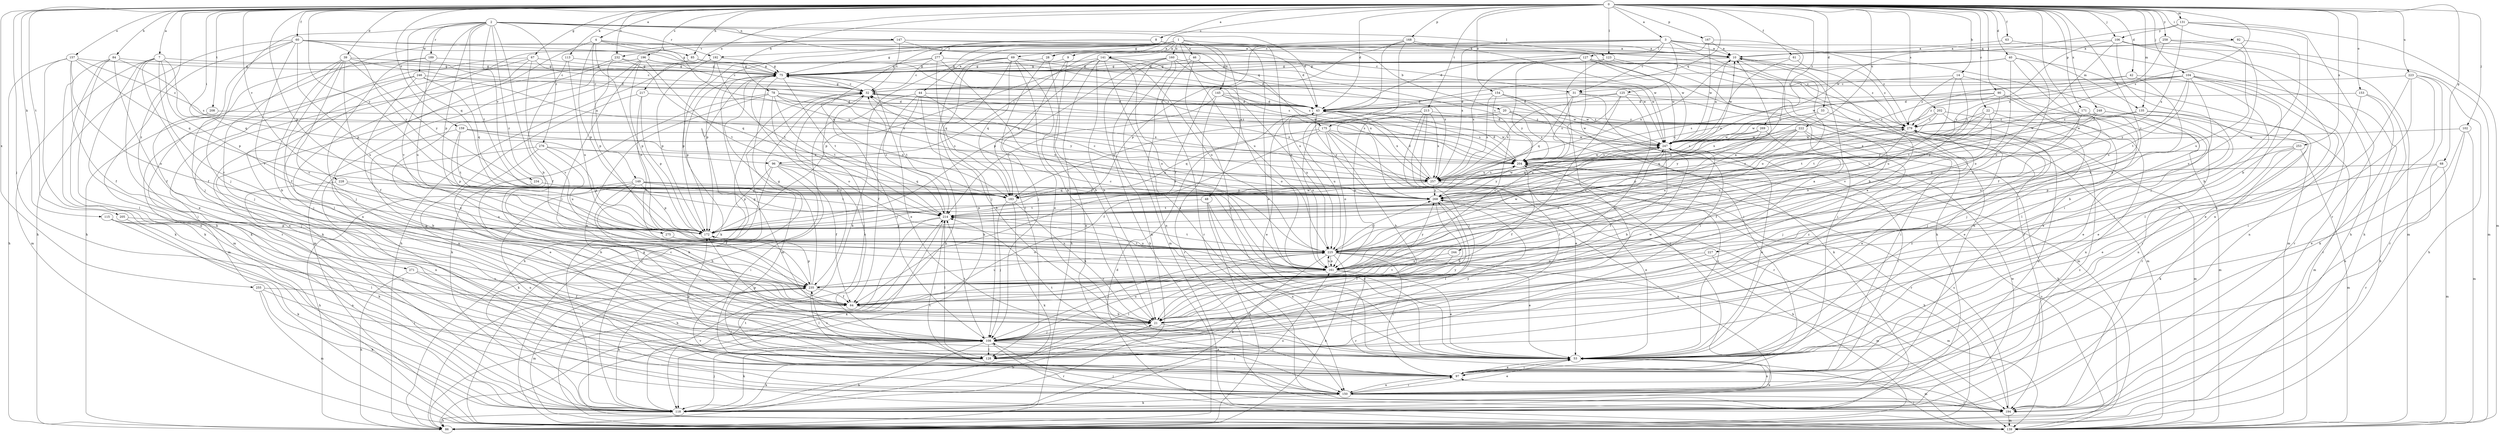 strict digraph  {
0;
1;
2;
3;
4;
7;
8;
9;
10;
14;
20;
21;
22;
28;
31;
32;
33;
39;
40;
42;
43;
44;
46;
48;
53;
60;
61;
63;
64;
67;
68;
69;
75;
78;
84;
85;
86;
90;
92;
96;
97;
102;
104;
106;
108;
113;
115;
118;
123;
125;
127;
128;
131;
135;
139;
141;
145;
147;
149;
150;
153;
154;
157;
159;
160;
161;
167;
168;
171;
172;
175;
183;
189;
192;
194;
196;
202;
204;
205;
208;
213;
214;
217;
222;
223;
225;
227;
228;
232;
234;
235;
244;
246;
247;
248;
253;
255;
257;
258;
268;
269;
271;
275;
276;
277;
279;
0 -> 3  [label=a];
0 -> 4  [label=a];
0 -> 7  [label=a];
0 -> 8  [label=a];
0 -> 14  [label=b];
0 -> 22  [label=c];
0 -> 28  [label=c];
0 -> 33  [label=d];
0 -> 39  [label=d];
0 -> 40  [label=d];
0 -> 42  [label=d];
0 -> 43  [label=d];
0 -> 60  [label=f];
0 -> 61  [label=f];
0 -> 63  [label=f];
0 -> 67  [label=g];
0 -> 68  [label=g];
0 -> 78  [label=h];
0 -> 84  [label=h];
0 -> 85  [label=h];
0 -> 90  [label=i];
0 -> 92  [label=i];
0 -> 96  [label=i];
0 -> 102  [label=j];
0 -> 104  [label=j];
0 -> 106  [label=j];
0 -> 108  [label=j];
0 -> 113  [label=k];
0 -> 115  [label=k];
0 -> 123  [label=l];
0 -> 131  [label=m];
0 -> 135  [label=m];
0 -> 153  [label=o];
0 -> 154  [label=o];
0 -> 157  [label=o];
0 -> 159  [label=o];
0 -> 167  [label=p];
0 -> 168  [label=p];
0 -> 171  [label=p];
0 -> 172  [label=p];
0 -> 175  [label=q];
0 -> 196  [label=s];
0 -> 202  [label=s];
0 -> 204  [label=s];
0 -> 205  [label=t];
0 -> 208  [label=t];
0 -> 213  [label=t];
0 -> 217  [label=u];
0 -> 222  [label=u];
0 -> 223  [label=u];
0 -> 227  [label=v];
0 -> 228  [label=v];
0 -> 232  [label=v];
0 -> 244  [label=w];
0 -> 248  [label=x];
0 -> 253  [label=x];
0 -> 255  [label=x];
0 -> 258  [label=y];
0 -> 268  [label=y];
0 -> 269  [label=z];
0 -> 271  [label=z];
1 -> 9  [label=a];
1 -> 20  [label=b];
1 -> 44  [label=e];
1 -> 46  [label=e];
1 -> 48  [label=e];
1 -> 53  [label=e];
1 -> 69  [label=g];
1 -> 75  [label=g];
1 -> 118  [label=k];
1 -> 141  [label=n];
1 -> 145  [label=n];
1 -> 160  [label=o];
1 -> 161  [label=o];
1 -> 172  [label=p];
1 -> 225  [label=u];
1 -> 232  [label=v];
2 -> 21  [label=b];
2 -> 43  [label=d];
2 -> 108  [label=j];
2 -> 123  [label=l];
2 -> 147  [label=n];
2 -> 172  [label=p];
2 -> 175  [label=q];
2 -> 183  [label=q];
2 -> 189  [label=r];
2 -> 192  [label=r];
2 -> 214  [label=t];
2 -> 234  [label=v];
2 -> 235  [label=v];
2 -> 246  [label=w];
2 -> 275  [label=z];
2 -> 276  [label=z];
3 -> 10  [label=a];
3 -> 21  [label=b];
3 -> 28  [label=c];
3 -> 31  [label=c];
3 -> 96  [label=i];
3 -> 97  [label=i];
3 -> 125  [label=l];
3 -> 127  [label=l];
3 -> 135  [label=m];
3 -> 192  [label=r];
3 -> 257  [label=x];
4 -> 31  [label=c];
4 -> 85  [label=h];
4 -> 149  [label=n];
4 -> 150  [label=n];
4 -> 161  [label=o];
4 -> 172  [label=p];
4 -> 268  [label=y];
7 -> 53  [label=e];
7 -> 64  [label=f];
7 -> 75  [label=g];
7 -> 97  [label=i];
7 -> 139  [label=m];
7 -> 172  [label=p];
7 -> 183  [label=q];
7 -> 235  [label=v];
8 -> 10  [label=a];
8 -> 183  [label=q];
8 -> 247  [label=w];
8 -> 277  [label=z];
9 -> 75  [label=g];
9 -> 108  [label=j];
9 -> 150  [label=n];
10 -> 75  [label=g];
10 -> 161  [label=o];
10 -> 257  [label=x];
10 -> 279  [label=z];
14 -> 31  [label=c];
14 -> 128  [label=l];
14 -> 225  [label=u];
14 -> 235  [label=v];
14 -> 279  [label=z];
20 -> 161  [label=o];
20 -> 183  [label=q];
20 -> 204  [label=s];
20 -> 247  [label=w];
20 -> 279  [label=z];
21 -> 10  [label=a];
21 -> 75  [label=g];
21 -> 97  [label=i];
21 -> 108  [label=j];
21 -> 247  [label=w];
22 -> 139  [label=m];
22 -> 150  [label=n];
22 -> 161  [label=o];
22 -> 214  [label=t];
22 -> 257  [label=x];
22 -> 279  [label=z];
28 -> 21  [label=b];
28 -> 75  [label=g];
28 -> 128  [label=l];
31 -> 43  [label=d];
31 -> 97  [label=i];
31 -> 128  [label=l];
31 -> 183  [label=q];
31 -> 204  [label=s];
32 -> 43  [label=d];
32 -> 75  [label=g];
32 -> 86  [label=h];
32 -> 108  [label=j];
32 -> 204  [label=s];
32 -> 235  [label=v];
32 -> 257  [label=x];
33 -> 204  [label=s];
33 -> 257  [label=x];
33 -> 279  [label=z];
39 -> 21  [label=b];
39 -> 32  [label=c];
39 -> 43  [label=d];
39 -> 64  [label=f];
39 -> 75  [label=g];
39 -> 108  [label=j];
39 -> 225  [label=u];
39 -> 235  [label=v];
39 -> 268  [label=y];
40 -> 32  [label=c];
40 -> 64  [label=f];
40 -> 75  [label=g];
40 -> 139  [label=m];
40 -> 161  [label=o];
40 -> 235  [label=v];
42 -> 32  [label=c];
42 -> 128  [label=l];
42 -> 161  [label=o];
42 -> 204  [label=s];
43 -> 32  [label=c];
43 -> 53  [label=e];
43 -> 204  [label=s];
43 -> 257  [label=x];
43 -> 268  [label=y];
43 -> 279  [label=z];
44 -> 21  [label=b];
44 -> 43  [label=d];
44 -> 64  [label=f];
44 -> 86  [label=h];
44 -> 161  [label=o];
44 -> 214  [label=t];
46 -> 53  [label=e];
46 -> 75  [label=g];
46 -> 194  [label=r];
46 -> 257  [label=x];
48 -> 53  [label=e];
48 -> 86  [label=h];
48 -> 150  [label=n];
48 -> 214  [label=t];
53 -> 97  [label=i];
53 -> 139  [label=m];
53 -> 150  [label=n];
53 -> 204  [label=s];
53 -> 214  [label=t];
53 -> 279  [label=z];
60 -> 10  [label=a];
60 -> 75  [label=g];
60 -> 86  [label=h];
60 -> 108  [label=j];
60 -> 118  [label=k];
60 -> 172  [label=p];
60 -> 204  [label=s];
60 -> 235  [label=v];
60 -> 268  [label=y];
61 -> 75  [label=g];
61 -> 247  [label=w];
61 -> 279  [label=z];
63 -> 10  [label=a];
63 -> 86  [label=h];
64 -> 10  [label=a];
64 -> 21  [label=b];
67 -> 32  [label=c];
67 -> 75  [label=g];
67 -> 128  [label=l];
67 -> 139  [label=m];
67 -> 194  [label=r];
67 -> 235  [label=v];
68 -> 139  [label=m];
68 -> 194  [label=r];
68 -> 225  [label=u];
68 -> 257  [label=x];
69 -> 21  [label=b];
69 -> 43  [label=d];
69 -> 53  [label=e];
69 -> 75  [label=g];
69 -> 86  [label=h];
69 -> 108  [label=j];
69 -> 118  [label=k];
69 -> 183  [label=q];
69 -> 247  [label=w];
75 -> 32  [label=c];
75 -> 53  [label=e];
75 -> 97  [label=i];
75 -> 139  [label=m];
75 -> 172  [label=p];
75 -> 214  [label=t];
75 -> 257  [label=x];
78 -> 43  [label=d];
78 -> 53  [label=e];
78 -> 118  [label=k];
78 -> 161  [label=o];
78 -> 214  [label=t];
78 -> 247  [label=w];
78 -> 257  [label=x];
78 -> 268  [label=y];
84 -> 64  [label=f];
84 -> 75  [label=g];
84 -> 118  [label=k];
84 -> 128  [label=l];
84 -> 150  [label=n];
84 -> 204  [label=s];
85 -> 75  [label=g];
85 -> 118  [label=k];
85 -> 204  [label=s];
90 -> 43  [label=d];
90 -> 53  [label=e];
90 -> 108  [label=j];
90 -> 204  [label=s];
90 -> 214  [label=t];
90 -> 279  [label=z];
92 -> 10  [label=a];
92 -> 21  [label=b];
92 -> 235  [label=v];
96 -> 64  [label=f];
96 -> 97  [label=i];
96 -> 118  [label=k];
96 -> 172  [label=p];
96 -> 183  [label=q];
96 -> 257  [label=x];
97 -> 32  [label=c];
97 -> 53  [label=e];
97 -> 150  [label=n];
102 -> 53  [label=e];
102 -> 139  [label=m];
102 -> 150  [label=n];
102 -> 247  [label=w];
104 -> 21  [label=b];
104 -> 32  [label=c];
104 -> 128  [label=l];
104 -> 150  [label=n];
104 -> 194  [label=r];
104 -> 204  [label=s];
104 -> 214  [label=t];
104 -> 247  [label=w];
104 -> 268  [label=y];
106 -> 10  [label=a];
106 -> 86  [label=h];
106 -> 108  [label=j];
106 -> 139  [label=m];
106 -> 150  [label=n];
106 -> 161  [label=o];
106 -> 268  [label=y];
108 -> 53  [label=e];
108 -> 86  [label=h];
108 -> 97  [label=i];
108 -> 118  [label=k];
108 -> 128  [label=l];
108 -> 172  [label=p];
108 -> 194  [label=r];
108 -> 214  [label=t];
108 -> 225  [label=u];
108 -> 268  [label=y];
108 -> 279  [label=z];
113 -> 64  [label=f];
113 -> 75  [label=g];
113 -> 225  [label=u];
115 -> 108  [label=j];
115 -> 128  [label=l];
115 -> 150  [label=n];
115 -> 172  [label=p];
118 -> 21  [label=b];
118 -> 32  [label=c];
118 -> 53  [label=e];
118 -> 86  [label=h];
118 -> 108  [label=j];
118 -> 161  [label=o];
118 -> 247  [label=w];
118 -> 279  [label=z];
123 -> 75  [label=g];
123 -> 97  [label=i];
123 -> 128  [label=l];
123 -> 150  [label=n];
125 -> 21  [label=b];
125 -> 43  [label=d];
125 -> 139  [label=m];
125 -> 225  [label=u];
125 -> 235  [label=v];
125 -> 257  [label=x];
127 -> 75  [label=g];
127 -> 97  [label=i];
127 -> 118  [label=k];
127 -> 194  [label=r];
127 -> 247  [label=w];
127 -> 257  [label=x];
127 -> 268  [label=y];
128 -> 118  [label=k];
128 -> 172  [label=p];
128 -> 235  [label=v];
128 -> 268  [label=y];
131 -> 21  [label=b];
131 -> 139  [label=m];
131 -> 194  [label=r];
131 -> 247  [label=w];
131 -> 257  [label=x];
131 -> 106  [label=y];
135 -> 139  [label=m];
135 -> 194  [label=r];
135 -> 268  [label=y];
135 -> 279  [label=z];
139 -> 32  [label=c];
139 -> 43  [label=d];
139 -> 75  [label=g];
139 -> 97  [label=i];
139 -> 204  [label=s];
139 -> 214  [label=t];
141 -> 21  [label=b];
141 -> 53  [label=e];
141 -> 75  [label=g];
141 -> 86  [label=h];
141 -> 161  [label=o];
141 -> 172  [label=p];
141 -> 183  [label=q];
141 -> 204  [label=s];
141 -> 225  [label=u];
145 -> 43  [label=d];
145 -> 161  [label=o];
145 -> 194  [label=r];
145 -> 214  [label=t];
145 -> 225  [label=u];
145 -> 247  [label=w];
147 -> 10  [label=a];
147 -> 32  [label=c];
147 -> 43  [label=d];
147 -> 86  [label=h];
147 -> 128  [label=l];
147 -> 279  [label=z];
149 -> 21  [label=b];
149 -> 64  [label=f];
149 -> 86  [label=h];
149 -> 150  [label=n];
149 -> 172  [label=p];
149 -> 183  [label=q];
149 -> 214  [label=t];
149 -> 268  [label=y];
150 -> 53  [label=e];
150 -> 97  [label=i];
150 -> 118  [label=k];
150 -> 194  [label=r];
150 -> 214  [label=t];
150 -> 235  [label=v];
153 -> 21  [label=b];
153 -> 43  [label=d];
153 -> 86  [label=h];
153 -> 194  [label=r];
154 -> 43  [label=d];
154 -> 118  [label=k];
154 -> 139  [label=m];
154 -> 235  [label=v];
154 -> 247  [label=w];
154 -> 257  [label=x];
157 -> 64  [label=f];
157 -> 75  [label=g];
157 -> 86  [label=h];
157 -> 118  [label=k];
157 -> 161  [label=o];
157 -> 183  [label=q];
157 -> 279  [label=z];
159 -> 21  [label=b];
159 -> 172  [label=p];
159 -> 204  [label=s];
159 -> 214  [label=t];
159 -> 247  [label=w];
159 -> 257  [label=x];
160 -> 43  [label=d];
160 -> 75  [label=g];
160 -> 86  [label=h];
160 -> 118  [label=k];
160 -> 139  [label=m];
160 -> 150  [label=n];
160 -> 172  [label=p];
160 -> 247  [label=w];
161 -> 32  [label=c];
161 -> 53  [label=e];
161 -> 128  [label=l];
161 -> 194  [label=r];
161 -> 214  [label=t];
161 -> 225  [label=u];
161 -> 235  [label=v];
161 -> 268  [label=y];
167 -> 10  [label=a];
167 -> 43  [label=d];
167 -> 247  [label=w];
167 -> 268  [label=y];
168 -> 10  [label=a];
168 -> 64  [label=f];
168 -> 172  [label=p];
168 -> 225  [label=u];
168 -> 247  [label=w];
168 -> 268  [label=y];
168 -> 279  [label=z];
171 -> 53  [label=e];
171 -> 150  [label=n];
171 -> 161  [label=o];
171 -> 172  [label=p];
171 -> 214  [label=t];
171 -> 279  [label=z];
172 -> 225  [label=u];
172 -> 247  [label=w];
175 -> 21  [label=b];
175 -> 53  [label=e];
175 -> 64  [label=f];
175 -> 161  [label=o];
175 -> 183  [label=q];
175 -> 194  [label=r];
175 -> 247  [label=w];
183 -> 21  [label=b];
183 -> 108  [label=j];
183 -> 118  [label=k];
183 -> 247  [label=w];
183 -> 279  [label=z];
189 -> 75  [label=g];
189 -> 108  [label=j];
189 -> 118  [label=k];
189 -> 225  [label=u];
192 -> 75  [label=g];
192 -> 86  [label=h];
192 -> 118  [label=k];
192 -> 172  [label=p];
192 -> 214  [label=t];
194 -> 108  [label=j];
194 -> 139  [label=m];
194 -> 204  [label=s];
196 -> 32  [label=c];
196 -> 53  [label=e];
196 -> 75  [label=g];
196 -> 108  [label=j];
196 -> 139  [label=m];
196 -> 172  [label=p];
196 -> 214  [label=t];
202 -> 53  [label=e];
202 -> 108  [label=j];
202 -> 214  [label=t];
202 -> 247  [label=w];
202 -> 279  [label=z];
204 -> 43  [label=d];
204 -> 64  [label=f];
204 -> 194  [label=r];
204 -> 247  [label=w];
204 -> 257  [label=x];
204 -> 268  [label=y];
205 -> 118  [label=k];
205 -> 172  [label=p];
208 -> 108  [label=j];
208 -> 279  [label=z];
213 -> 97  [label=i];
213 -> 108  [label=j];
213 -> 128  [label=l];
213 -> 161  [label=o];
213 -> 225  [label=u];
213 -> 257  [label=x];
213 -> 279  [label=z];
214 -> 32  [label=c];
214 -> 86  [label=h];
214 -> 118  [label=k];
214 -> 128  [label=l];
214 -> 172  [label=p];
217 -> 43  [label=d];
217 -> 150  [label=n];
217 -> 172  [label=p];
217 -> 235  [label=v];
222 -> 53  [label=e];
222 -> 86  [label=h];
222 -> 172  [label=p];
222 -> 183  [label=q];
222 -> 225  [label=u];
222 -> 247  [label=w];
222 -> 268  [label=y];
223 -> 32  [label=c];
223 -> 53  [label=e];
223 -> 86  [label=h];
223 -> 97  [label=i];
223 -> 118  [label=k];
223 -> 194  [label=r];
225 -> 10  [label=a];
225 -> 53  [label=e];
225 -> 86  [label=h];
225 -> 97  [label=i];
225 -> 108  [label=j];
225 -> 118  [label=k];
225 -> 139  [label=m];
225 -> 161  [label=o];
225 -> 214  [label=t];
225 -> 247  [label=w];
225 -> 268  [label=y];
227 -> 64  [label=f];
227 -> 139  [label=m];
227 -> 161  [label=o];
228 -> 118  [label=k];
228 -> 225  [label=u];
228 -> 268  [label=y];
232 -> 75  [label=g];
232 -> 150  [label=n];
232 -> 172  [label=p];
232 -> 183  [label=q];
234 -> 21  [label=b];
234 -> 268  [label=y];
235 -> 64  [label=f];
235 -> 75  [label=g];
235 -> 97  [label=i];
235 -> 118  [label=k];
235 -> 128  [label=l];
235 -> 139  [label=m];
235 -> 172  [label=p];
235 -> 225  [label=u];
244 -> 161  [label=o];
244 -> 235  [label=v];
246 -> 32  [label=c];
246 -> 64  [label=f];
246 -> 108  [label=j];
246 -> 139  [label=m];
246 -> 183  [label=q];
246 -> 257  [label=x];
247 -> 10  [label=a];
247 -> 21  [label=b];
247 -> 53  [label=e];
247 -> 64  [label=f];
247 -> 97  [label=i];
247 -> 161  [label=o];
247 -> 183  [label=q];
247 -> 204  [label=s];
248 -> 53  [label=e];
248 -> 97  [label=i];
248 -> 247  [label=w];
248 -> 268  [label=y];
248 -> 279  [label=z];
253 -> 53  [label=e];
253 -> 118  [label=k];
253 -> 139  [label=m];
253 -> 172  [label=p];
253 -> 204  [label=s];
255 -> 64  [label=f];
255 -> 118  [label=k];
255 -> 128  [label=l];
255 -> 139  [label=m];
257 -> 43  [label=d];
257 -> 53  [label=e];
257 -> 86  [label=h];
257 -> 172  [label=p];
257 -> 183  [label=q];
257 -> 204  [label=s];
257 -> 268  [label=y];
258 -> 10  [label=a];
258 -> 139  [label=m];
258 -> 204  [label=s];
258 -> 225  [label=u];
268 -> 10  [label=a];
268 -> 21  [label=b];
268 -> 32  [label=c];
268 -> 86  [label=h];
268 -> 128  [label=l];
268 -> 150  [label=n];
268 -> 214  [label=t];
269 -> 64  [label=f];
269 -> 204  [label=s];
269 -> 225  [label=u];
269 -> 247  [label=w];
269 -> 257  [label=x];
271 -> 86  [label=h];
271 -> 97  [label=i];
271 -> 235  [label=v];
275 -> 161  [label=o];
275 -> 225  [label=u];
276 -> 53  [label=e];
276 -> 150  [label=n];
276 -> 172  [label=p];
276 -> 204  [label=s];
276 -> 225  [label=u];
277 -> 32  [label=c];
277 -> 75  [label=g];
277 -> 172  [label=p];
277 -> 183  [label=q];
277 -> 204  [label=s];
277 -> 225  [label=u];
279 -> 43  [label=d];
279 -> 53  [label=e];
279 -> 108  [label=j];
279 -> 139  [label=m];
279 -> 150  [label=n];
279 -> 225  [label=u];
279 -> 247  [label=w];
}
